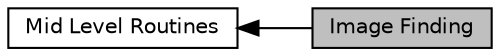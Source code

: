 digraph "Image Finding"
{
  edge [fontname="Helvetica",fontsize="10",labelfontname="Helvetica",labelfontsize="10"];
  node [fontname="Helvetica",fontsize="10",shape=box];
  rankdir=LR;
  Node1 [label="Mid Level Routines",height=0.2,width=0.4,color="black", fillcolor="white", style="filled",URL="$group___mid_level.html",tooltip="These are routines that might be used by a user."];
  Node0 [label="Image Finding",height=0.2,width=0.4,color="black", fillcolor="grey75", style="filled", fontcolor="black",tooltip="Routines for finding and characterizing images."];
  Node1->Node0 [shape=plaintext, dir="back", style="solid"];
}
